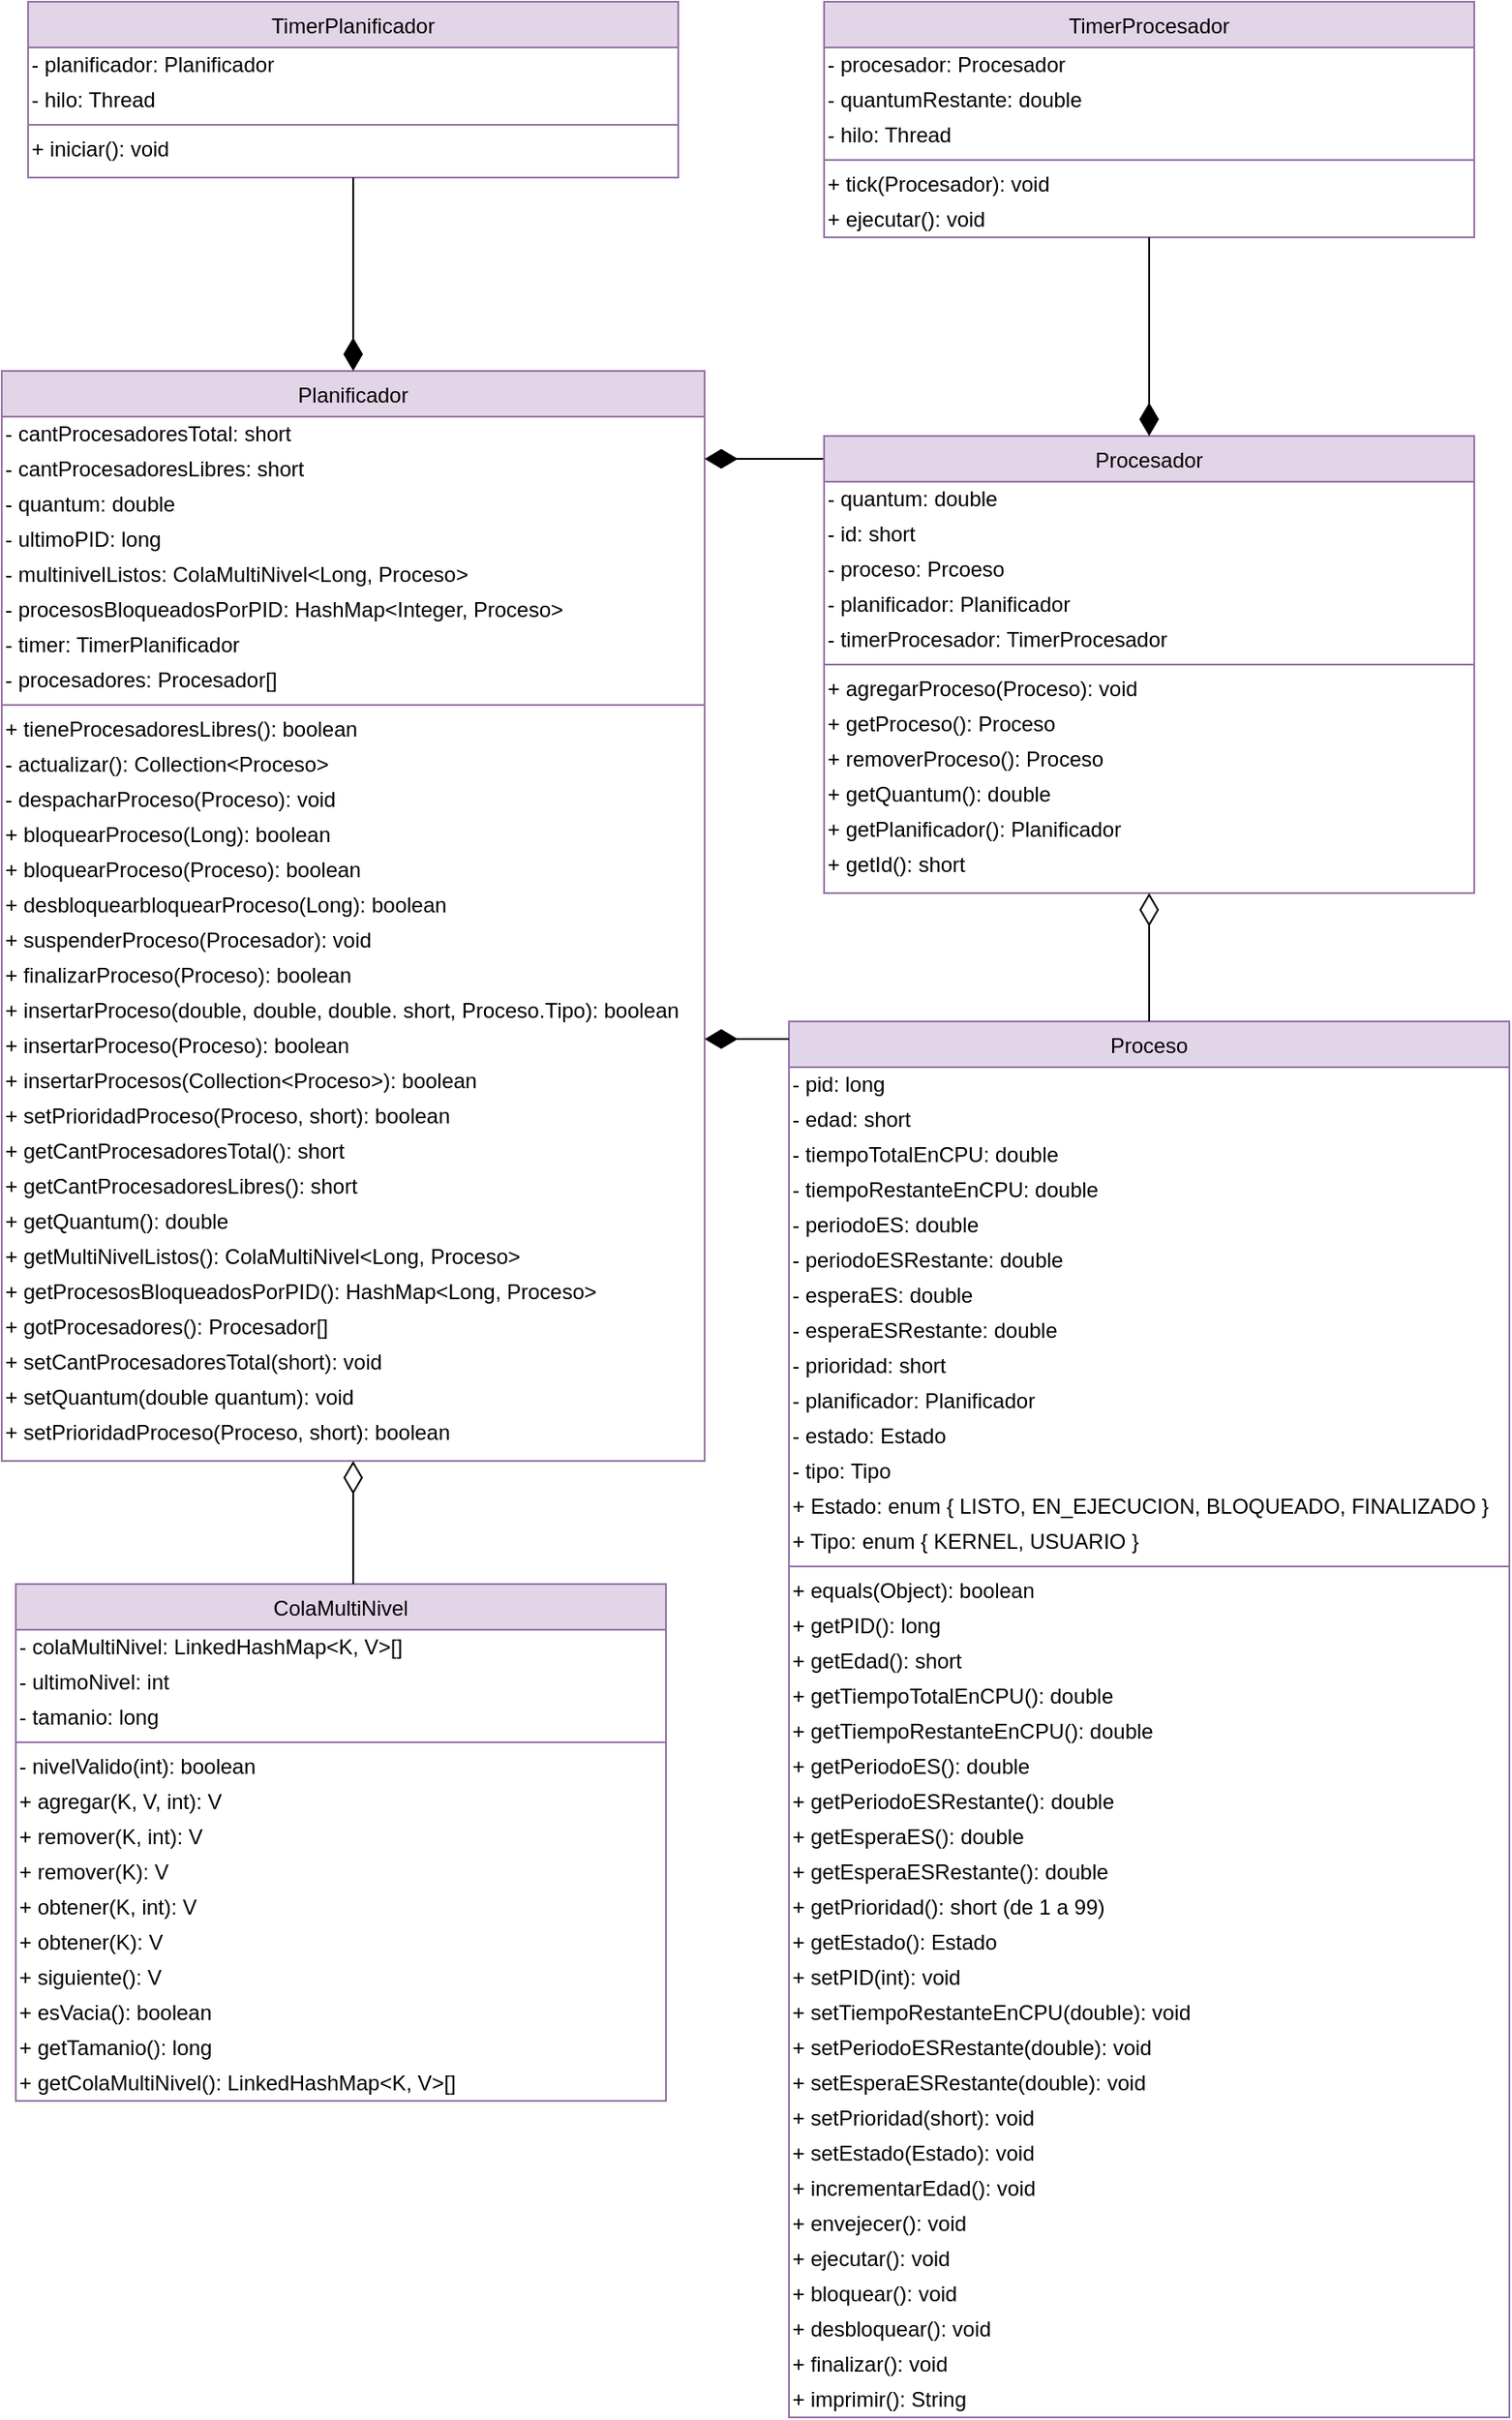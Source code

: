 <mxfile version="20.0.1" type="device"><diagram id="C5RBs43oDa-KdzZeNtuy" name="Page-1"><mxGraphModel dx="2031" dy="2358" grid="1" gridSize="10" guides="1" tooltips="1" connect="1" arrows="1" fold="1" page="1" pageScale="1" pageWidth="827" pageHeight="1169" math="0" shadow="0"><root><mxCell id="WIyWlLk6GJQsqaUBKTNV-0"/><mxCell id="WIyWlLk6GJQsqaUBKTNV-1" parent="WIyWlLk6GJQsqaUBKTNV-0"/><mxCell id="zkfFHV4jXpPFQw0GAbJ--0" value="Planificador" style="swimlane;fontStyle=0;align=center;verticalAlign=top;childLayout=stackLayout;horizontal=1;startSize=26;horizontalStack=0;resizeParent=1;resizeLast=0;collapsible=1;marginBottom=0;rounded=0;shadow=0;strokeWidth=1;fillColor=#e1d5e7;strokeColor=#9673a6;" parent="WIyWlLk6GJQsqaUBKTNV-1" vertex="1"><mxGeometry x="442" y="120" width="400" height="620" as="geometry"><mxRectangle x="230" y="140" width="160" height="26" as="alternateBounds"/></mxGeometry></mxCell><mxCell id="KZem5yI_J5OwoNW8qVeV-34" value="- cantProcesadoresTotal: short" style="text;html=1;align=left;verticalAlign=middle;resizable=0;points=[];autosize=1;strokeColor=none;fillColor=none;" parent="zkfFHV4jXpPFQw0GAbJ--0" vertex="1"><mxGeometry y="26" width="400" height="20" as="geometry"/></mxCell><mxCell id="KZem5yI_J5OwoNW8qVeV-38" value="- cantProcesadoresLibres: short" style="text;html=1;align=left;verticalAlign=middle;resizable=0;points=[];autosize=1;strokeColor=none;fillColor=none;" parent="zkfFHV4jXpPFQw0GAbJ--0" vertex="1"><mxGeometry y="46" width="400" height="20" as="geometry"/></mxCell><mxCell id="KZem5yI_J5OwoNW8qVeV-18" value="- quantum: double" style="text;html=1;align=left;verticalAlign=middle;resizable=0;points=[];autosize=1;strokeColor=none;fillColor=none;" parent="zkfFHV4jXpPFQw0GAbJ--0" vertex="1"><mxGeometry y="66" width="400" height="20" as="geometry"/></mxCell><mxCell id="LZB0UhhgpXTZu3_sAU4M-23" value="- ultimoPID: long" style="text;html=1;align=left;verticalAlign=middle;resizable=0;points=[];autosize=1;strokeColor=none;fillColor=none;" parent="zkfFHV4jXpPFQw0GAbJ--0" vertex="1"><mxGeometry y="86" width="400" height="20" as="geometry"/></mxCell><mxCell id="KZem5yI_J5OwoNW8qVeV-39" value="- multinivelListos: ColaMultiNivel&amp;lt;Long, Proceso&amp;gt;" style="text;html=1;align=left;verticalAlign=middle;resizable=0;points=[];autosize=1;strokeColor=none;fillColor=none;" parent="zkfFHV4jXpPFQw0GAbJ--0" vertex="1"><mxGeometry y="106" width="400" height="20" as="geometry"/></mxCell><mxCell id="LZB0UhhgpXTZu3_sAU4M-24" value="- procesosBloqueadosPorPID: HashMap&amp;lt;Integer, Proceso&amp;gt;" style="text;html=1;align=left;verticalAlign=middle;resizable=0;points=[];autosize=1;strokeColor=none;fillColor=none;" parent="zkfFHV4jXpPFQw0GAbJ--0" vertex="1"><mxGeometry y="126" width="400" height="20" as="geometry"/></mxCell><mxCell id="LZB0UhhgpXTZu3_sAU4M-25" value="- timer: TimerPlanificador" style="text;html=1;align=left;verticalAlign=middle;resizable=0;points=[];autosize=1;strokeColor=none;fillColor=none;" parent="zkfFHV4jXpPFQw0GAbJ--0" vertex="1"><mxGeometry y="146" width="400" height="20" as="geometry"/></mxCell><mxCell id="KZem5yI_J5OwoNW8qVeV-36" value="- procesadores: Procesador[]" style="text;html=1;align=left;verticalAlign=middle;resizable=0;points=[];autosize=1;strokeColor=none;fillColor=none;" parent="zkfFHV4jXpPFQw0GAbJ--0" vertex="1"><mxGeometry y="166" width="400" height="20" as="geometry"/></mxCell><mxCell id="zkfFHV4jXpPFQw0GAbJ--4" value="" style="line;html=1;strokeWidth=1;align=left;verticalAlign=middle;spacingTop=-1;spacingLeft=3;spacingRight=3;rotatable=0;labelPosition=right;points=[];portConstraint=eastwest;fillColor=#e1d5e7;strokeColor=#9673a6;" parent="zkfFHV4jXpPFQw0GAbJ--0" vertex="1"><mxGeometry y="186" width="400" height="8" as="geometry"/></mxCell><mxCell id="LZB0UhhgpXTZu3_sAU4M-26" value="+ tieneProcesadoresLibres(): boolean" style="text;html=1;align=left;verticalAlign=middle;resizable=0;points=[];autosize=1;" parent="zkfFHV4jXpPFQw0GAbJ--0" vertex="1"><mxGeometry y="194" width="400" height="20" as="geometry"/></mxCell><mxCell id="KZem5yI_J5OwoNW8qVeV-40" value="- actualizar(): Collection&amp;lt;Proceso&amp;gt;" style="text;html=1;align=left;verticalAlign=middle;resizable=0;points=[];autosize=1;" parent="zkfFHV4jXpPFQw0GAbJ--0" vertex="1"><mxGeometry y="214" width="400" height="20" as="geometry"/></mxCell><mxCell id="LZB0UhhgpXTZu3_sAU4M-27" value="- despacharProceso(Proceso): void" style="text;html=1;align=left;verticalAlign=middle;resizable=0;points=[];autosize=1;" parent="zkfFHV4jXpPFQw0GAbJ--0" vertex="1"><mxGeometry y="234" width="400" height="20" as="geometry"/></mxCell><mxCell id="KZem5yI_J5OwoNW8qVeV-44" value="+ bloquearProceso(Long): boolean" style="text;html=1;align=left;verticalAlign=middle;resizable=0;points=[];autosize=1;" parent="zkfFHV4jXpPFQw0GAbJ--0" vertex="1"><mxGeometry y="254" width="400" height="20" as="geometry"/></mxCell><mxCell id="LZB0UhhgpXTZu3_sAU4M-28" value="+ bloquearProceso(Proceso): boolean" style="text;html=1;align=left;verticalAlign=middle;resizable=0;points=[];autosize=1;" parent="zkfFHV4jXpPFQw0GAbJ--0" vertex="1"><mxGeometry y="274" width="400" height="20" as="geometry"/></mxCell><mxCell id="LZB0UhhgpXTZu3_sAU4M-29" value="+ desbloquearbloquearProceso(Long): boolean" style="text;html=1;align=left;verticalAlign=middle;resizable=0;points=[];autosize=1;" parent="zkfFHV4jXpPFQw0GAbJ--0" vertex="1"><mxGeometry y="294" width="400" height="20" as="geometry"/></mxCell><mxCell id="LZB0UhhgpXTZu3_sAU4M-30" value="+ suspenderProceso(Procesador): void" style="text;html=1;align=left;verticalAlign=middle;resizable=0;points=[];autosize=1;" parent="zkfFHV4jXpPFQw0GAbJ--0" vertex="1"><mxGeometry y="314" width="400" height="20" as="geometry"/></mxCell><mxCell id="LZB0UhhgpXTZu3_sAU4M-31" value="+ finalizarProceso(Proceso): boolean" style="text;html=1;align=left;verticalAlign=middle;resizable=0;points=[];autosize=1;" parent="zkfFHV4jXpPFQw0GAbJ--0" vertex="1"><mxGeometry y="334" width="400" height="20" as="geometry"/></mxCell><mxCell id="KZem5yI_J5OwoNW8qVeV-57" value="+ insertarProceso(double, double, double. short, Proceso.Tipo): boolean" style="text;html=1;align=left;verticalAlign=middle;resizable=0;points=[];autosize=1;" parent="zkfFHV4jXpPFQw0GAbJ--0" vertex="1"><mxGeometry y="354" width="400" height="20" as="geometry"/></mxCell><mxCell id="LZB0UhhgpXTZu3_sAU4M-33" value="+ insertarProceso(Proceso): boolean" style="text;html=1;align=left;verticalAlign=middle;resizable=0;points=[];autosize=1;" parent="zkfFHV4jXpPFQw0GAbJ--0" vertex="1"><mxGeometry y="374" width="400" height="20" as="geometry"/></mxCell><mxCell id="KZem5yI_J5OwoNW8qVeV-63" value="+ insertarProcesos(Collection&amp;lt;Proceso&amp;gt;): boolean" style="text;html=1;align=left;verticalAlign=middle;resizable=0;points=[];autosize=1;" parent="zkfFHV4jXpPFQw0GAbJ--0" vertex="1"><mxGeometry y="394" width="400" height="20" as="geometry"/></mxCell><mxCell id="LZB0UhhgpXTZu3_sAU4M-34" value="+ setPrioridadProceso(Proceso, short): boolean" style="text;html=1;align=left;verticalAlign=middle;resizable=0;points=[];autosize=1;" parent="zkfFHV4jXpPFQw0GAbJ--0" vertex="1"><mxGeometry y="414" width="400" height="20" as="geometry"/></mxCell><mxCell id="KZem5yI_J5OwoNW8qVeV-61" value="+ getCantProcesadoresTotal(): short" style="text;html=1;align=left;verticalAlign=middle;resizable=0;points=[];autosize=1;" parent="zkfFHV4jXpPFQw0GAbJ--0" vertex="1"><mxGeometry y="434" width="400" height="20" as="geometry"/></mxCell><mxCell id="LZB0UhhgpXTZu3_sAU4M-35" value="+ getCantProcesadoresLibres(): short" style="text;html=1;align=left;verticalAlign=middle;resizable=0;points=[];autosize=1;" parent="zkfFHV4jXpPFQw0GAbJ--0" vertex="1"><mxGeometry y="454" width="400" height="20" as="geometry"/></mxCell><mxCell id="KZem5yI_J5OwoNW8qVeV-19" value="+ getQuantum(): double" style="text;html=1;align=left;verticalAlign=middle;resizable=0;points=[];autosize=1;" parent="zkfFHV4jXpPFQw0GAbJ--0" vertex="1"><mxGeometry y="474" width="400" height="20" as="geometry"/></mxCell><mxCell id="KZem5yI_J5OwoNW8qVeV-67" value="+ getMultiNivelListos(): ColaMultiNivel&amp;lt;Long, Proceso&amp;gt;" style="text;html=1;align=left;verticalAlign=middle;resizable=0;points=[];autosize=1;" parent="zkfFHV4jXpPFQw0GAbJ--0" vertex="1"><mxGeometry y="494" width="400" height="20" as="geometry"/></mxCell><mxCell id="KZem5yI_J5OwoNW8qVeV-71" value="+ getProcesosBloqueadosPorPID(): HashMap&amp;lt;Long, Proceso&amp;gt;" style="text;html=1;align=left;verticalAlign=middle;resizable=0;points=[];autosize=1;" parent="zkfFHV4jXpPFQw0GAbJ--0" vertex="1"><mxGeometry y="514" width="400" height="20" as="geometry"/></mxCell><mxCell id="KZem5yI_J5OwoNW8qVeV-73" value="+ gotProcesadores(): Procesador[]" style="text;html=1;align=left;verticalAlign=middle;resizable=0;points=[];autosize=1;" parent="zkfFHV4jXpPFQw0GAbJ--0" vertex="1"><mxGeometry y="534" width="400" height="20" as="geometry"/></mxCell><mxCell id="KZem5yI_J5OwoNW8qVeV-60" value="+ setCantProcesadoresTotal(short): void" style="text;html=1;align=left;verticalAlign=middle;resizable=0;points=[];autosize=1;" parent="zkfFHV4jXpPFQw0GAbJ--0" vertex="1"><mxGeometry y="554" width="400" height="20" as="geometry"/></mxCell><mxCell id="KZem5yI_J5OwoNW8qVeV-20" value="+ setQuantum(double quantum): void" style="text;html=1;align=left;verticalAlign=middle;resizable=0;points=[];autosize=1;" parent="zkfFHV4jXpPFQw0GAbJ--0" vertex="1"><mxGeometry y="574" width="400" height="20" as="geometry"/></mxCell><mxCell id="KZem5yI_J5OwoNW8qVeV-62" value="+ setPrioridadProceso(Proceso, short): boolean" style="text;html=1;align=left;verticalAlign=middle;resizable=0;points=[];autosize=1;" parent="zkfFHV4jXpPFQw0GAbJ--0" vertex="1"><mxGeometry y="594" width="400" height="20" as="geometry"/></mxCell><mxCell id="zkfFHV4jXpPFQw0GAbJ--13" value="Proceso" style="swimlane;fontStyle=0;align=center;verticalAlign=top;childLayout=stackLayout;horizontal=1;startSize=26;horizontalStack=0;resizeParent=1;resizeLast=0;collapsible=1;marginBottom=0;rounded=0;shadow=0;strokeWidth=1;fillColor=#e1d5e7;strokeColor=#9673a6;" parent="WIyWlLk6GJQsqaUBKTNV-1" vertex="1"><mxGeometry x="890" y="490" width="410" height="794" as="geometry"><mxRectangle x="340" y="380" width="170" height="26" as="alternateBounds"/></mxGeometry></mxCell><mxCell id="KZem5yI_J5OwoNW8qVeV-28" value="- pid: long" style="text;html=1;align=left;verticalAlign=middle;resizable=0;points=[];autosize=1;strokeColor=none;fillColor=none;" parent="zkfFHV4jXpPFQw0GAbJ--13" vertex="1"><mxGeometry y="26" width="410" height="20" as="geometry"/></mxCell><mxCell id="LZB0UhhgpXTZu3_sAU4M-36" value="- edad: short" style="text;html=1;align=left;verticalAlign=middle;resizable=0;points=[];autosize=1;strokeColor=none;fillColor=none;" parent="zkfFHV4jXpPFQw0GAbJ--13" vertex="1"><mxGeometry y="46" width="410" height="20" as="geometry"/></mxCell><mxCell id="KZem5yI_J5OwoNW8qVeV-1" value="- tiempoTotalEnCPU: double" style="text;html=1;align=left;verticalAlign=middle;resizable=0;points=[];autosize=1;strokeColor=none;fillColor=none;" parent="zkfFHV4jXpPFQw0GAbJ--13" vertex="1"><mxGeometry y="66" width="410" height="20" as="geometry"/></mxCell><mxCell id="LZB0UhhgpXTZu3_sAU4M-37" value="- tiempoRestanteEnCPU: double" style="text;html=1;align=left;verticalAlign=middle;resizable=0;points=[];autosize=1;strokeColor=none;fillColor=none;" parent="zkfFHV4jXpPFQw0GAbJ--13" vertex="1"><mxGeometry y="86" width="410" height="20" as="geometry"/></mxCell><mxCell id="KZem5yI_J5OwoNW8qVeV-22" value="- periodoES: double" style="text;html=1;align=left;verticalAlign=middle;resizable=0;points=[];autosize=1;strokeColor=none;fillColor=none;" parent="zkfFHV4jXpPFQw0GAbJ--13" vertex="1"><mxGeometry y="106" width="410" height="20" as="geometry"/></mxCell><mxCell id="LZB0UhhgpXTZu3_sAU4M-38" value="- periodoESRestante: double" style="text;html=1;align=left;verticalAlign=middle;resizable=0;points=[];autosize=1;strokeColor=none;fillColor=none;" parent="zkfFHV4jXpPFQw0GAbJ--13" vertex="1"><mxGeometry y="126" width="410" height="20" as="geometry"/></mxCell><mxCell id="KZem5yI_J5OwoNW8qVeV-24" value="- esperaES: double" style="text;html=1;align=left;verticalAlign=middle;resizable=0;points=[];autosize=1;strokeColor=none;fillColor=none;" parent="zkfFHV4jXpPFQw0GAbJ--13" vertex="1"><mxGeometry y="146" width="410" height="20" as="geometry"/></mxCell><mxCell id="KZem5yI_J5OwoNW8qVeV-69" value="- esperaESRestante: double" style="text;html=1;align=left;verticalAlign=middle;resizable=0;points=[];autosize=1;strokeColor=none;fillColor=none;" parent="zkfFHV4jXpPFQw0GAbJ--13" vertex="1"><mxGeometry y="166" width="410" height="20" as="geometry"/></mxCell><mxCell id="KZem5yI_J5OwoNW8qVeV-12" value="- prioridad: short" style="text;html=1;align=left;verticalAlign=middle;resizable=0;points=[];autosize=1;strokeColor=none;fillColor=none;" parent="zkfFHV4jXpPFQw0GAbJ--13" vertex="1"><mxGeometry y="186" width="410" height="20" as="geometry"/></mxCell><mxCell id="KZem5yI_J5OwoNW8qVeV-78" value="- planificador: Planificador" style="text;html=1;align=left;verticalAlign=middle;resizable=0;points=[];autosize=1;strokeColor=none;fillColor=none;" parent="zkfFHV4jXpPFQw0GAbJ--13" vertex="1"><mxGeometry y="206" width="410" height="20" as="geometry"/></mxCell><mxCell id="KZem5yI_J5OwoNW8qVeV-9" value="- estado: Estado" style="text;html=1;align=left;verticalAlign=middle;resizable=0;points=[];autosize=1;strokeColor=none;fillColor=none;" parent="zkfFHV4jXpPFQw0GAbJ--13" vertex="1"><mxGeometry y="226" width="410" height="20" as="geometry"/></mxCell><mxCell id="LZB0UhhgpXTZu3_sAU4M-40" value="- tipo: Tipo" style="text;html=1;align=left;verticalAlign=middle;resizable=0;points=[];autosize=1;strokeColor=none;fillColor=none;" parent="zkfFHV4jXpPFQw0GAbJ--13" vertex="1"><mxGeometry y="246" width="410" height="20" as="geometry"/></mxCell><mxCell id="KZem5yI_J5OwoNW8qVeV-17" value="+ Estado: enum {&amp;nbsp;LISTO, EN_EJECUCION, BLOQUEADO, FINALIZADO }" style="text;html=1;align=left;verticalAlign=middle;resizable=0;points=[];autosize=1;strokeColor=none;fillColor=none;" parent="zkfFHV4jXpPFQw0GAbJ--13" vertex="1"><mxGeometry y="266" width="410" height="20" as="geometry"/></mxCell><mxCell id="LZB0UhhgpXTZu3_sAU4M-39" value="+ Tipo: enum { KERNEL, USUARIO }" style="text;html=1;align=left;verticalAlign=middle;resizable=0;points=[];autosize=1;strokeColor=none;fillColor=none;" parent="zkfFHV4jXpPFQw0GAbJ--13" vertex="1"><mxGeometry y="286" width="410" height="20" as="geometry"/></mxCell><mxCell id="zkfFHV4jXpPFQw0GAbJ--15" value="" style="line;html=1;strokeWidth=1;align=left;verticalAlign=middle;spacingTop=-1;spacingLeft=3;spacingRight=3;rotatable=0;labelPosition=right;points=[];portConstraint=eastwest;fillColor=#e1d5e7;strokeColor=#9673a6;" parent="zkfFHV4jXpPFQw0GAbJ--13" vertex="1"><mxGeometry y="306" width="410" height="8" as="geometry"/></mxCell><mxCell id="LZB0UhhgpXTZu3_sAU4M-41" value="+ equals(Object): boolean" style="text;html=1;align=left;verticalAlign=middle;resizable=0;points=[];autosize=1;strokeColor=none;fillColor=none;" parent="zkfFHV4jXpPFQw0GAbJ--13" vertex="1"><mxGeometry y="314" width="410" height="20" as="geometry"/></mxCell><mxCell id="KZem5yI_J5OwoNW8qVeV-29" value="+ getPID(): long" style="text;html=1;align=left;verticalAlign=middle;resizable=0;points=[];autosize=1;strokeColor=none;fillColor=none;" parent="zkfFHV4jXpPFQw0GAbJ--13" vertex="1"><mxGeometry y="334" width="410" height="20" as="geometry"/></mxCell><mxCell id="LZB0UhhgpXTZu3_sAU4M-42" value="+ getEdad(): short" style="text;html=1;align=left;verticalAlign=middle;resizable=0;points=[];autosize=1;strokeColor=none;fillColor=none;" parent="zkfFHV4jXpPFQw0GAbJ--13" vertex="1"><mxGeometry y="354" width="410" height="20" as="geometry"/></mxCell><mxCell id="KZem5yI_J5OwoNW8qVeV-3" value="+ getTiempoTotalEnCPU(): double" style="text;html=1;align=left;verticalAlign=middle;resizable=0;points=[];autosize=1;strokeColor=none;fillColor=none;" parent="zkfFHV4jXpPFQw0GAbJ--13" vertex="1"><mxGeometry y="374" width="410" height="20" as="geometry"/></mxCell><mxCell id="LZB0UhhgpXTZu3_sAU4M-43" value="+ getTiempoRestanteEnCPU(): double" style="text;html=1;align=left;verticalAlign=middle;resizable=0;points=[];autosize=1;strokeColor=none;fillColor=none;" parent="zkfFHV4jXpPFQw0GAbJ--13" vertex="1"><mxGeometry y="394" width="410" height="20" as="geometry"/></mxCell><mxCell id="KZem5yI_J5OwoNW8qVeV-16" value="+ getPeriodoES(): double" style="text;html=1;align=left;verticalAlign=middle;resizable=0;points=[];autosize=1;strokeColor=none;fillColor=none;" parent="zkfFHV4jXpPFQw0GAbJ--13" vertex="1"><mxGeometry y="414" width="410" height="20" as="geometry"/></mxCell><mxCell id="LZB0UhhgpXTZu3_sAU4M-44" value="+ getPeriodoESRestante(): double" style="text;html=1;align=left;verticalAlign=middle;resizable=0;points=[];autosize=1;strokeColor=none;fillColor=none;" parent="zkfFHV4jXpPFQw0GAbJ--13" vertex="1"><mxGeometry y="434" width="410" height="20" as="geometry"/></mxCell><mxCell id="KZem5yI_J5OwoNW8qVeV-26" value="+ getEsperaES(): double" style="text;html=1;align=left;verticalAlign=middle;resizable=0;points=[];autosize=1;strokeColor=none;fillColor=none;" parent="zkfFHV4jXpPFQw0GAbJ--13" vertex="1"><mxGeometry y="454" width="410" height="20" as="geometry"/></mxCell><mxCell id="LZB0UhhgpXTZu3_sAU4M-45" value="+ getEsperaESRestante(): double" style="text;html=1;align=left;verticalAlign=middle;resizable=0;points=[];autosize=1;strokeColor=none;fillColor=none;" parent="zkfFHV4jXpPFQw0GAbJ--13" vertex="1"><mxGeometry y="474" width="410" height="20" as="geometry"/></mxCell><mxCell id="KZem5yI_J5OwoNW8qVeV-15" value="+ getPrioridad(): short (de 1 a 99)" style="text;html=1;align=left;verticalAlign=middle;resizable=0;points=[];autosize=1;strokeColor=none;fillColor=none;" parent="zkfFHV4jXpPFQw0GAbJ--13" vertex="1"><mxGeometry y="494" width="410" height="20" as="geometry"/></mxCell><mxCell id="KZem5yI_J5OwoNW8qVeV-21" value="+ getEstado(): Estado" style="text;html=1;align=left;verticalAlign=middle;resizable=0;points=[];autosize=1;strokeColor=none;fillColor=none;" parent="zkfFHV4jXpPFQw0GAbJ--13" vertex="1"><mxGeometry y="514" width="410" height="20" as="geometry"/></mxCell><mxCell id="KZem5yI_J5OwoNW8qVeV-65" value="+ setPID(int): void" style="text;html=1;align=left;verticalAlign=middle;resizable=0;points=[];autosize=1;strokeColor=none;fillColor=none;" parent="zkfFHV4jXpPFQw0GAbJ--13" vertex="1"><mxGeometry y="534" width="410" height="20" as="geometry"/></mxCell><mxCell id="KZem5yI_J5OwoNW8qVeV-2" value="+ setTiempoRestanteEnCPU(double): void" style="text;html=1;align=left;verticalAlign=middle;resizable=0;points=[];autosize=1;strokeColor=none;fillColor=none;" parent="zkfFHV4jXpPFQw0GAbJ--13" vertex="1"><mxGeometry y="554" width="410" height="20" as="geometry"/></mxCell><mxCell id="LZB0UhhgpXTZu3_sAU4M-46" value="+ setPeriodoESRestante(double): void" style="text;html=1;align=left;verticalAlign=middle;resizable=0;points=[];autosize=1;strokeColor=none;fillColor=none;" parent="zkfFHV4jXpPFQw0GAbJ--13" vertex="1"><mxGeometry y="574" width="410" height="20" as="geometry"/></mxCell><mxCell id="LZB0UhhgpXTZu3_sAU4M-47" value="+ setEsperaESRestante(double): void" style="text;html=1;align=left;verticalAlign=middle;resizable=0;points=[];autosize=1;strokeColor=none;fillColor=none;" parent="zkfFHV4jXpPFQw0GAbJ--13" vertex="1"><mxGeometry y="594" width="410" height="20" as="geometry"/></mxCell><mxCell id="KZem5yI_J5OwoNW8qVeV-14" value="+ setPrioridad(short): void" style="text;html=1;align=left;verticalAlign=middle;resizable=0;points=[];autosize=1;strokeColor=none;fillColor=none;" parent="zkfFHV4jXpPFQw0GAbJ--13" vertex="1"><mxGeometry y="614" width="410" height="20" as="geometry"/></mxCell><mxCell id="KZem5yI_J5OwoNW8qVeV-23" value="+ setEstado(Estado): void" style="text;html=1;align=left;verticalAlign=middle;resizable=0;points=[];autosize=1;strokeColor=none;fillColor=none;" parent="zkfFHV4jXpPFQw0GAbJ--13" vertex="1"><mxGeometry y="634" width="410" height="20" as="geometry"/></mxCell><mxCell id="KZem5yI_J5OwoNW8qVeV-25" value="+ incrementarEdad(): void" style="text;html=1;align=left;verticalAlign=middle;resizable=0;points=[];autosize=1;strokeColor=none;fillColor=none;" parent="zkfFHV4jXpPFQw0GAbJ--13" vertex="1"><mxGeometry y="654" width="410" height="20" as="geometry"/></mxCell><mxCell id="LZB0UhhgpXTZu3_sAU4M-48" value="+ envejecer(): void" style="text;html=1;align=left;verticalAlign=middle;resizable=0;points=[];autosize=1;strokeColor=none;fillColor=none;" parent="zkfFHV4jXpPFQw0GAbJ--13" vertex="1"><mxGeometry y="674" width="410" height="20" as="geometry"/></mxCell><mxCell id="LZB0UhhgpXTZu3_sAU4M-49" value="+ ejecutar(): void" style="text;html=1;align=left;verticalAlign=middle;resizable=0;points=[];autosize=1;strokeColor=none;fillColor=none;" parent="zkfFHV4jXpPFQw0GAbJ--13" vertex="1"><mxGeometry y="694" width="410" height="20" as="geometry"/></mxCell><mxCell id="LZB0UhhgpXTZu3_sAU4M-50" value="+ bloquear(): void" style="text;html=1;align=left;verticalAlign=middle;resizable=0;points=[];autosize=1;strokeColor=none;fillColor=none;" parent="zkfFHV4jXpPFQw0GAbJ--13" vertex="1"><mxGeometry y="714" width="410" height="20" as="geometry"/></mxCell><mxCell id="LZB0UhhgpXTZu3_sAU4M-51" value="+ desbloquear(): void" style="text;html=1;align=left;verticalAlign=middle;resizable=0;points=[];autosize=1;strokeColor=none;fillColor=none;" parent="zkfFHV4jXpPFQw0GAbJ--13" vertex="1"><mxGeometry y="734" width="410" height="20" as="geometry"/></mxCell><mxCell id="LZB0UhhgpXTZu3_sAU4M-52" value="+ finalizar(): void" style="text;html=1;align=left;verticalAlign=middle;resizable=0;points=[];autosize=1;strokeColor=none;fillColor=none;" parent="zkfFHV4jXpPFQw0GAbJ--13" vertex="1"><mxGeometry y="754" width="410" height="20" as="geometry"/></mxCell><mxCell id="LZB0UhhgpXTZu3_sAU4M-53" value="+ imprimir(): String" style="text;html=1;align=left;verticalAlign=middle;resizable=0;points=[];autosize=1;strokeColor=none;fillColor=none;" parent="zkfFHV4jXpPFQw0GAbJ--13" vertex="1"><mxGeometry y="774" width="410" height="20" as="geometry"/></mxCell><mxCell id="KZem5yI_J5OwoNW8qVeV-74" value="" style="endArrow=diamondThin;html=1;rounded=0;endFill=1;startArrow=none;startFill=0;strokeWidth=1;endSize=16;edgeStyle=orthogonalEdgeStyle;" parent="WIyWlLk6GJQsqaUBKTNV-1" source="LZB0UhhgpXTZu3_sAU4M-1" target="zkfFHV4jXpPFQw0GAbJ--0" edge="1"><mxGeometry width="50" height="50" relative="1" as="geometry"><mxPoint x="580" y="410" as="sourcePoint"/><mxPoint x="630" y="360" as="targetPoint"/><Array as="points"><mxPoint x="880" y="170"/><mxPoint x="880" y="170"/></Array></mxGeometry></mxCell><mxCell id="LZB0UhhgpXTZu3_sAU4M-1" value="Procesador" style="swimlane;fontStyle=0;align=center;verticalAlign=top;childLayout=stackLayout;horizontal=1;startSize=26;horizontalStack=0;resizeParent=1;resizeLast=0;collapsible=1;marginBottom=0;rounded=0;shadow=0;strokeWidth=1;fillColor=#e1d5e7;strokeColor=#9673a6;" parent="WIyWlLk6GJQsqaUBKTNV-1" vertex="1"><mxGeometry x="910" y="157" width="370" height="260" as="geometry"><mxRectangle x="230" y="140" width="160" height="26" as="alternateBounds"/></mxGeometry></mxCell><mxCell id="LZB0UhhgpXTZu3_sAU4M-2" value="- quantum: double" style="text;html=1;align=left;verticalAlign=middle;resizable=0;points=[];autosize=1;strokeColor=none;fillColor=none;" parent="LZB0UhhgpXTZu3_sAU4M-1" vertex="1"><mxGeometry y="26" width="370" height="20" as="geometry"/></mxCell><mxCell id="LZB0UhhgpXTZu3_sAU4M-3" value="- id: short" style="text;html=1;align=left;verticalAlign=middle;resizable=0;points=[];autosize=1;strokeColor=none;fillColor=none;" parent="LZB0UhhgpXTZu3_sAU4M-1" vertex="1"><mxGeometry y="46" width="370" height="20" as="geometry"/></mxCell><mxCell id="LZB0UhhgpXTZu3_sAU4M-4" value="- proceso: Prcoeso" style="text;html=1;align=left;verticalAlign=middle;resizable=0;points=[];autosize=1;strokeColor=none;fillColor=none;" parent="LZB0UhhgpXTZu3_sAU4M-1" vertex="1"><mxGeometry y="66" width="370" height="20" as="geometry"/></mxCell><mxCell id="LZB0UhhgpXTZu3_sAU4M-5" value="- planificador: Planificador" style="text;html=1;align=left;verticalAlign=middle;resizable=0;points=[];autosize=1;strokeColor=none;fillColor=none;" parent="LZB0UhhgpXTZu3_sAU4M-1" vertex="1"><mxGeometry y="86" width="370" height="20" as="geometry"/></mxCell><mxCell id="LZB0UhhgpXTZu3_sAU4M-6" value="- timerProcesador: TimerProcesador" style="text;html=1;align=left;verticalAlign=middle;resizable=0;points=[];autosize=1;strokeColor=none;fillColor=none;" parent="LZB0UhhgpXTZu3_sAU4M-1" vertex="1"><mxGeometry y="106" width="370" height="20" as="geometry"/></mxCell><mxCell id="LZB0UhhgpXTZu3_sAU4M-8" value="" style="line;html=1;strokeWidth=1;align=left;verticalAlign=middle;spacingTop=-1;spacingLeft=3;spacingRight=3;rotatable=0;labelPosition=right;points=[];portConstraint=eastwest;fillColor=#e1d5e7;strokeColor=#9673a6;" parent="LZB0UhhgpXTZu3_sAU4M-1" vertex="1"><mxGeometry y="126" width="370" height="8" as="geometry"/></mxCell><mxCell id="LZB0UhhgpXTZu3_sAU4M-9" value="+ agregarProceso(Proceso): void" style="text;html=1;align=left;verticalAlign=middle;resizable=0;points=[];autosize=1;" parent="LZB0UhhgpXTZu3_sAU4M-1" vertex="1"><mxGeometry y="134" width="370" height="20" as="geometry"/></mxCell><mxCell id="LZB0UhhgpXTZu3_sAU4M-10" value="+ getProceso(): Proceso" style="text;html=1;align=left;verticalAlign=middle;resizable=0;points=[];autosize=1;" parent="LZB0UhhgpXTZu3_sAU4M-1" vertex="1"><mxGeometry y="154" width="370" height="20" as="geometry"/></mxCell><mxCell id="LZB0UhhgpXTZu3_sAU4M-11" value="+ removerProceso(): Proceso" style="text;html=1;align=left;verticalAlign=middle;resizable=0;points=[];autosize=1;" parent="LZB0UhhgpXTZu3_sAU4M-1" vertex="1"><mxGeometry y="174" width="370" height="20" as="geometry"/></mxCell><mxCell id="LZB0UhhgpXTZu3_sAU4M-12" value="+ getQuantum(): double" style="text;html=1;align=left;verticalAlign=middle;resizable=0;points=[];autosize=1;" parent="LZB0UhhgpXTZu3_sAU4M-1" vertex="1"><mxGeometry y="194" width="370" height="20" as="geometry"/></mxCell><mxCell id="LZB0UhhgpXTZu3_sAU4M-13" value="+ getPlanificador(): Planificador" style="text;html=1;align=left;verticalAlign=middle;resizable=0;points=[];autosize=1;" parent="LZB0UhhgpXTZu3_sAU4M-1" vertex="1"><mxGeometry y="214" width="370" height="20" as="geometry"/></mxCell><mxCell id="LZB0UhhgpXTZu3_sAU4M-14" value="+ getId(): short" style="text;html=1;align=left;verticalAlign=middle;resizable=0;points=[];autosize=1;" parent="LZB0UhhgpXTZu3_sAU4M-1" vertex="1"><mxGeometry y="234" width="370" height="20" as="geometry"/></mxCell><mxCell id="LZB0UhhgpXTZu3_sAU4M-54" value="TimerPlanificador" style="swimlane;fontStyle=0;align=center;verticalAlign=top;childLayout=stackLayout;horizontal=1;startSize=26;horizontalStack=0;resizeParent=1;resizeLast=0;collapsible=1;marginBottom=0;rounded=0;shadow=0;strokeWidth=1;fillColor=#e1d5e7;strokeColor=#9673a6;" parent="WIyWlLk6GJQsqaUBKTNV-1" vertex="1"><mxGeometry x="457" y="-90" width="370" height="100" as="geometry"><mxRectangle x="230" y="140" width="160" height="26" as="alternateBounds"/></mxGeometry></mxCell><mxCell id="LZB0UhhgpXTZu3_sAU4M-55" value="- planificador: Planificador" style="text;html=1;align=left;verticalAlign=middle;resizable=0;points=[];autosize=1;strokeColor=none;fillColor=none;" parent="LZB0UhhgpXTZu3_sAU4M-54" vertex="1"><mxGeometry y="26" width="370" height="20" as="geometry"/></mxCell><mxCell id="LZB0UhhgpXTZu3_sAU4M-56" value="- hilo: Thread" style="text;html=1;align=left;verticalAlign=middle;resizable=0;points=[];autosize=1;strokeColor=none;fillColor=none;" parent="LZB0UhhgpXTZu3_sAU4M-54" vertex="1"><mxGeometry y="46" width="370" height="20" as="geometry"/></mxCell><mxCell id="LZB0UhhgpXTZu3_sAU4M-60" value="" style="line;html=1;strokeWidth=1;align=left;verticalAlign=middle;spacingTop=-1;spacingLeft=3;spacingRight=3;rotatable=0;labelPosition=right;points=[];portConstraint=eastwest;fillColor=#e1d5e7;strokeColor=#9673a6;" parent="LZB0UhhgpXTZu3_sAU4M-54" vertex="1"><mxGeometry y="66" width="370" height="8" as="geometry"/></mxCell><mxCell id="LZB0UhhgpXTZu3_sAU4M-61" value="+ iniciar(): void" style="text;html=1;align=left;verticalAlign=middle;resizable=0;points=[];autosize=1;" parent="LZB0UhhgpXTZu3_sAU4M-54" vertex="1"><mxGeometry y="74" width="370" height="20" as="geometry"/></mxCell><mxCell id="LZB0UhhgpXTZu3_sAU4M-67" value="TimerProcesador" style="swimlane;fontStyle=0;align=center;verticalAlign=top;childLayout=stackLayout;horizontal=1;startSize=26;horizontalStack=0;resizeParent=1;resizeLast=0;collapsible=1;marginBottom=0;rounded=0;shadow=0;strokeWidth=1;fillColor=#e1d5e7;strokeColor=#9673a6;" parent="WIyWlLk6GJQsqaUBKTNV-1" vertex="1"><mxGeometry x="910" y="-90" width="370" height="134" as="geometry"><mxRectangle x="230" y="140" width="160" height="26" as="alternateBounds"/></mxGeometry></mxCell><mxCell id="LZB0UhhgpXTZu3_sAU4M-68" value="- procesador: Procesador" style="text;html=1;align=left;verticalAlign=middle;resizable=0;points=[];autosize=1;strokeColor=none;fillColor=none;" parent="LZB0UhhgpXTZu3_sAU4M-67" vertex="1"><mxGeometry y="26" width="370" height="20" as="geometry"/></mxCell><mxCell id="LZB0UhhgpXTZu3_sAU4M-72" value="- quantumRestante: double" style="text;html=1;align=left;verticalAlign=middle;resizable=0;points=[];autosize=1;strokeColor=none;fillColor=none;" parent="LZB0UhhgpXTZu3_sAU4M-67" vertex="1"><mxGeometry y="46" width="370" height="20" as="geometry"/></mxCell><mxCell id="LZB0UhhgpXTZu3_sAU4M-69" value="- hilo: Thread" style="text;html=1;align=left;verticalAlign=middle;resizable=0;points=[];autosize=1;strokeColor=none;fillColor=none;" parent="LZB0UhhgpXTZu3_sAU4M-67" vertex="1"><mxGeometry y="66" width="370" height="20" as="geometry"/></mxCell><mxCell id="LZB0UhhgpXTZu3_sAU4M-70" value="" style="line;html=1;strokeWidth=1;align=left;verticalAlign=middle;spacingTop=-1;spacingLeft=3;spacingRight=3;rotatable=0;labelPosition=right;points=[];portConstraint=eastwest;fillColor=#e1d5e7;strokeColor=#9673a6;" parent="LZB0UhhgpXTZu3_sAU4M-67" vertex="1"><mxGeometry y="86" width="370" height="8" as="geometry"/></mxCell><mxCell id="LZB0UhhgpXTZu3_sAU4M-71" value="+ tick(Procesador): void" style="text;html=1;align=left;verticalAlign=middle;resizable=0;points=[];autosize=1;" parent="LZB0UhhgpXTZu3_sAU4M-67" vertex="1"><mxGeometry y="94" width="370" height="20" as="geometry"/></mxCell><mxCell id="LZB0UhhgpXTZu3_sAU4M-73" value="+ ejecutar(): void" style="text;html=1;align=left;verticalAlign=middle;resizable=0;points=[];autosize=1;" parent="LZB0UhhgpXTZu3_sAU4M-67" vertex="1"><mxGeometry y="114" width="370" height="20" as="geometry"/></mxCell><mxCell id="LZB0UhhgpXTZu3_sAU4M-74" value="ColaMultiNivel" style="swimlane;fontStyle=0;align=center;verticalAlign=top;childLayout=stackLayout;horizontal=1;startSize=26;horizontalStack=0;resizeParent=1;resizeLast=0;collapsible=1;marginBottom=0;rounded=0;shadow=0;strokeWidth=1;fillColor=#e1d5e7;strokeColor=#9673a6;" parent="WIyWlLk6GJQsqaUBKTNV-1" vertex="1"><mxGeometry x="450" y="810" width="370" height="294" as="geometry"><mxRectangle x="230" y="140" width="160" height="26" as="alternateBounds"/></mxGeometry></mxCell><mxCell id="LZB0UhhgpXTZu3_sAU4M-75" value="- colaMultiNivel: LinkedHashMap&amp;lt;K, V&amp;gt;[]" style="text;html=1;align=left;verticalAlign=middle;resizable=0;points=[];autosize=1;strokeColor=none;fillColor=none;" parent="LZB0UhhgpXTZu3_sAU4M-74" vertex="1"><mxGeometry y="26" width="370" height="20" as="geometry"/></mxCell><mxCell id="LZB0UhhgpXTZu3_sAU4M-76" value="- ultimoNivel: int" style="text;html=1;align=left;verticalAlign=middle;resizable=0;points=[];autosize=1;strokeColor=none;fillColor=none;" parent="LZB0UhhgpXTZu3_sAU4M-74" vertex="1"><mxGeometry y="46" width="370" height="20" as="geometry"/></mxCell><mxCell id="LZB0UhhgpXTZu3_sAU4M-77" value="- tamanio: long" style="text;html=1;align=left;verticalAlign=middle;resizable=0;points=[];autosize=1;strokeColor=none;fillColor=none;" parent="LZB0UhhgpXTZu3_sAU4M-74" vertex="1"><mxGeometry y="66" width="370" height="20" as="geometry"/></mxCell><mxCell id="LZB0UhhgpXTZu3_sAU4M-80" value="" style="line;html=1;strokeWidth=1;align=left;verticalAlign=middle;spacingTop=-1;spacingLeft=3;spacingRight=3;rotatable=0;labelPosition=right;points=[];portConstraint=eastwest;fillColor=#e1d5e7;strokeColor=#9673a6;" parent="LZB0UhhgpXTZu3_sAU4M-74" vertex="1"><mxGeometry y="86" width="370" height="8" as="geometry"/></mxCell><mxCell id="LZB0UhhgpXTZu3_sAU4M-81" value="- nivelValido(int): boolean" style="text;html=1;align=left;verticalAlign=middle;resizable=0;points=[];autosize=1;" parent="LZB0UhhgpXTZu3_sAU4M-74" vertex="1"><mxGeometry y="94" width="370" height="20" as="geometry"/></mxCell><mxCell id="LZB0UhhgpXTZu3_sAU4M-82" value="+ agregar(K, V, int): V" style="text;html=1;align=left;verticalAlign=middle;resizable=0;points=[];autosize=1;" parent="LZB0UhhgpXTZu3_sAU4M-74" vertex="1"><mxGeometry y="114" width="370" height="20" as="geometry"/></mxCell><mxCell id="LZB0UhhgpXTZu3_sAU4M-83" value="+ remover(K, int): V" style="text;html=1;align=left;verticalAlign=middle;resizable=0;points=[];autosize=1;" parent="LZB0UhhgpXTZu3_sAU4M-74" vertex="1"><mxGeometry y="134" width="370" height="20" as="geometry"/></mxCell><mxCell id="LZB0UhhgpXTZu3_sAU4M-87" value="+ remover(K): V" style="text;html=1;align=left;verticalAlign=middle;resizable=0;points=[];autosize=1;" parent="LZB0UhhgpXTZu3_sAU4M-74" vertex="1"><mxGeometry y="154" width="370" height="20" as="geometry"/></mxCell><mxCell id="LZB0UhhgpXTZu3_sAU4M-88" value="+ obtener(K, int): V" style="text;html=1;align=left;verticalAlign=middle;resizable=0;points=[];autosize=1;" parent="LZB0UhhgpXTZu3_sAU4M-74" vertex="1"><mxGeometry y="174" width="370" height="20" as="geometry"/></mxCell><mxCell id="LZB0UhhgpXTZu3_sAU4M-89" value="+ obtener(K): V" style="text;html=1;align=left;verticalAlign=middle;resizable=0;points=[];autosize=1;" parent="LZB0UhhgpXTZu3_sAU4M-74" vertex="1"><mxGeometry y="194" width="370" height="20" as="geometry"/></mxCell><mxCell id="LZB0UhhgpXTZu3_sAU4M-84" value="+ siguiente(): V" style="text;html=1;align=left;verticalAlign=middle;resizable=0;points=[];autosize=1;" parent="LZB0UhhgpXTZu3_sAU4M-74" vertex="1"><mxGeometry y="214" width="370" height="20" as="geometry"/></mxCell><mxCell id="LZB0UhhgpXTZu3_sAU4M-85" value="+ esVacia(): boolean" style="text;html=1;align=left;verticalAlign=middle;resizable=0;points=[];autosize=1;" parent="LZB0UhhgpXTZu3_sAU4M-74" vertex="1"><mxGeometry y="234" width="370" height="20" as="geometry"/></mxCell><mxCell id="LZB0UhhgpXTZu3_sAU4M-86" value="+ getTamanio(): long" style="text;html=1;align=left;verticalAlign=middle;resizable=0;points=[];autosize=1;" parent="LZB0UhhgpXTZu3_sAU4M-74" vertex="1"><mxGeometry y="254" width="370" height="20" as="geometry"/></mxCell><mxCell id="LZB0UhhgpXTZu3_sAU4M-90" value="+ getColaMultiNivel(): LinkedHashMap&amp;lt;K, V&amp;gt;[]" style="text;html=1;align=left;verticalAlign=middle;resizable=0;points=[];autosize=1;" parent="LZB0UhhgpXTZu3_sAU4M-74" vertex="1"><mxGeometry y="274" width="370" height="20" as="geometry"/></mxCell><mxCell id="JXx_RcowLumfJnBCNiyI-0" value="" style="endArrow=diamondThin;html=1;rounded=0;endFill=1;startArrow=none;startFill=0;strokeWidth=1;endSize=16;" edge="1" parent="WIyWlLk6GJQsqaUBKTNV-1" source="LZB0UhhgpXTZu3_sAU4M-67" target="LZB0UhhgpXTZu3_sAU4M-1"><mxGeometry width="50" height="50" relative="1" as="geometry"><mxPoint x="920" y="230" as="sourcePoint"/><mxPoint x="850" y="230" as="targetPoint"/></mxGeometry></mxCell><mxCell id="JXx_RcowLumfJnBCNiyI-1" value="" style="endArrow=none;html=1;rounded=0;endFill=0;startArrow=diamondThin;startFill=1;strokeWidth=1;endSize=6;edgeStyle=orthogonalEdgeStyle;startSize=16;" edge="1" parent="WIyWlLk6GJQsqaUBKTNV-1" source="zkfFHV4jXpPFQw0GAbJ--0" target="LZB0UhhgpXTZu3_sAU4M-54"><mxGeometry width="50" height="50" relative="1" as="geometry"><mxPoint x="920" y="230" as="sourcePoint"/><mxPoint x="850" y="230" as="targetPoint"/><Array as="points"><mxPoint x="642" y="-30"/></Array></mxGeometry></mxCell><mxCell id="JXx_RcowLumfJnBCNiyI-2" value="" style="endArrow=none;html=1;rounded=0;endFill=0;startArrow=diamondThin;startFill=0;strokeWidth=1;endSize=6;edgeStyle=orthogonalEdgeStyle;startSize=16;" edge="1" parent="WIyWlLk6GJQsqaUBKTNV-1" source="zkfFHV4jXpPFQw0GAbJ--0" target="LZB0UhhgpXTZu3_sAU4M-74"><mxGeometry width="50" height="50" relative="1" as="geometry"><mxPoint x="450" y="-30" as="sourcePoint"/><mxPoint x="380" y="-30" as="targetPoint"/><Array as="points"><mxPoint x="620" y="660"/><mxPoint x="620" y="660"/></Array></mxGeometry></mxCell><mxCell id="JXx_RcowLumfJnBCNiyI-3" value="" style="endArrow=diamondThin;html=1;rounded=0;endFill=1;startArrow=none;startFill=0;strokeWidth=1;endSize=16;edgeStyle=orthogonalEdgeStyle;" edge="1" parent="WIyWlLk6GJQsqaUBKTNV-1" source="zkfFHV4jXpPFQw0GAbJ--13" target="zkfFHV4jXpPFQw0GAbJ--0"><mxGeometry width="50" height="50" relative="1" as="geometry"><mxPoint x="920" y="230" as="sourcePoint"/><mxPoint x="850" y="230" as="targetPoint"/><Array as="points"><mxPoint x="870" y="500"/><mxPoint x="870" y="500"/></Array></mxGeometry></mxCell><mxCell id="JXx_RcowLumfJnBCNiyI-5" value="" style="endArrow=diamondThin;html=1;rounded=0;endFill=0;startArrow=none;startFill=0;strokeWidth=1;endSize=16;edgeStyle=orthogonalEdgeStyle;" edge="1" parent="WIyWlLk6GJQsqaUBKTNV-1" source="zkfFHV4jXpPFQw0GAbJ--13" target="LZB0UhhgpXTZu3_sAU4M-1"><mxGeometry width="50" height="50" relative="1" as="geometry"><mxPoint x="900" y="590" as="sourcePoint"/><mxPoint x="650" y="540" as="targetPoint"/><Array as="points"><mxPoint x="1095" y="480"/><mxPoint x="1095" y="480"/></Array></mxGeometry></mxCell></root></mxGraphModel></diagram></mxfile>